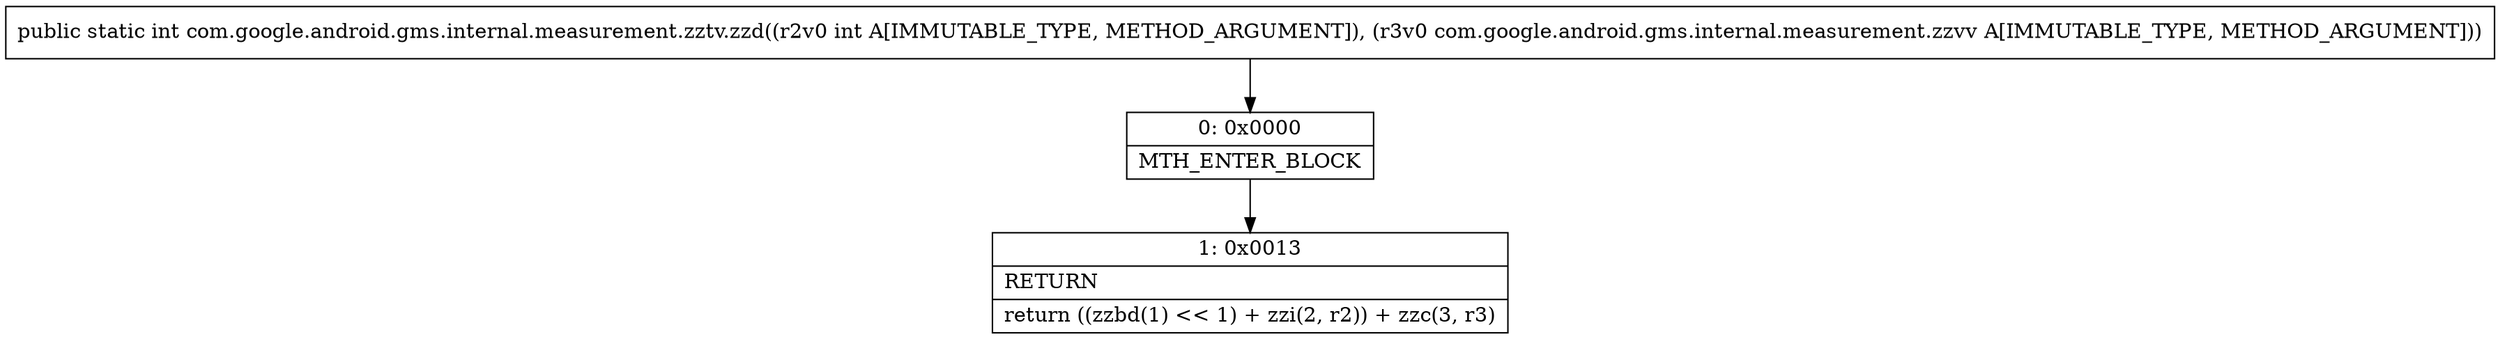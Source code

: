 digraph "CFG forcom.google.android.gms.internal.measurement.zztv.zzd(ILcom\/google\/android\/gms\/internal\/measurement\/zzvv;)I" {
Node_0 [shape=record,label="{0\:\ 0x0000|MTH_ENTER_BLOCK\l}"];
Node_1 [shape=record,label="{1\:\ 0x0013|RETURN\l|return ((zzbd(1) \<\< 1) + zzi(2, r2)) + zzc(3, r3)\l}"];
MethodNode[shape=record,label="{public static int com.google.android.gms.internal.measurement.zztv.zzd((r2v0 int A[IMMUTABLE_TYPE, METHOD_ARGUMENT]), (r3v0 com.google.android.gms.internal.measurement.zzvv A[IMMUTABLE_TYPE, METHOD_ARGUMENT])) }"];
MethodNode -> Node_0;
Node_0 -> Node_1;
}

